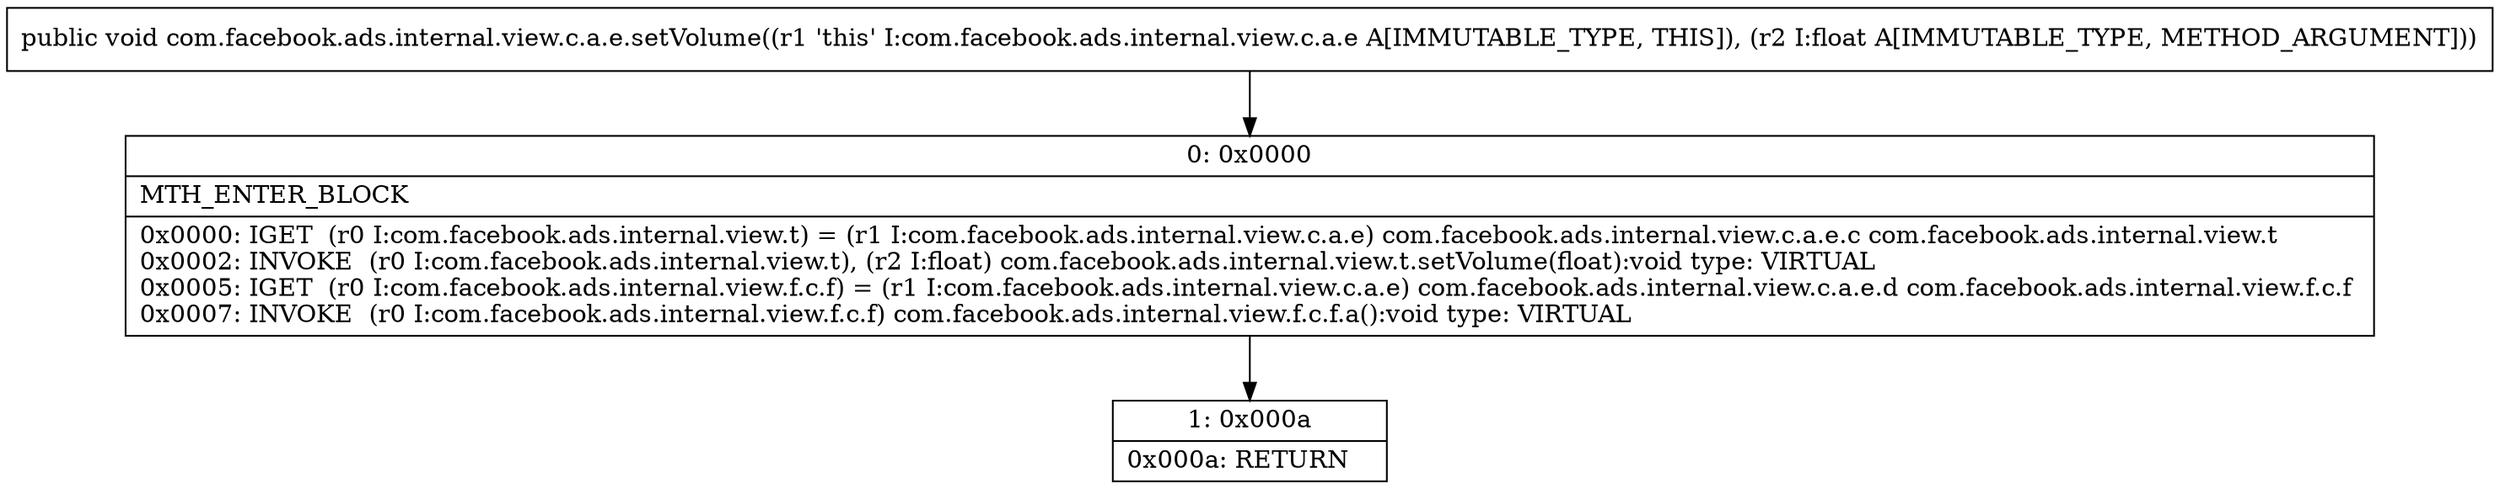 digraph "CFG forcom.facebook.ads.internal.view.c.a.e.setVolume(F)V" {
Node_0 [shape=record,label="{0\:\ 0x0000|MTH_ENTER_BLOCK\l|0x0000: IGET  (r0 I:com.facebook.ads.internal.view.t) = (r1 I:com.facebook.ads.internal.view.c.a.e) com.facebook.ads.internal.view.c.a.e.c com.facebook.ads.internal.view.t \l0x0002: INVOKE  (r0 I:com.facebook.ads.internal.view.t), (r2 I:float) com.facebook.ads.internal.view.t.setVolume(float):void type: VIRTUAL \l0x0005: IGET  (r0 I:com.facebook.ads.internal.view.f.c.f) = (r1 I:com.facebook.ads.internal.view.c.a.e) com.facebook.ads.internal.view.c.a.e.d com.facebook.ads.internal.view.f.c.f \l0x0007: INVOKE  (r0 I:com.facebook.ads.internal.view.f.c.f) com.facebook.ads.internal.view.f.c.f.a():void type: VIRTUAL \l}"];
Node_1 [shape=record,label="{1\:\ 0x000a|0x000a: RETURN   \l}"];
MethodNode[shape=record,label="{public void com.facebook.ads.internal.view.c.a.e.setVolume((r1 'this' I:com.facebook.ads.internal.view.c.a.e A[IMMUTABLE_TYPE, THIS]), (r2 I:float A[IMMUTABLE_TYPE, METHOD_ARGUMENT])) }"];
MethodNode -> Node_0;
Node_0 -> Node_1;
}

